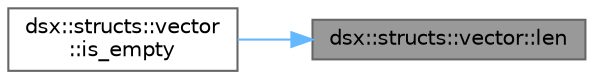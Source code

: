 digraph "dsx::structs::vector::len"
{
 // LATEX_PDF_SIZE
  bgcolor="transparent";
  edge [fontname=Helvetica,fontsize=10,labelfontname=Helvetica,labelfontsize=10];
  node [fontname=Helvetica,fontsize=10,shape=box,height=0.2,width=0.4];
  rankdir="RL";
  Node1 [label="dsx::structs::vector::len",height=0.2,width=0.4,color="gray40", fillcolor="grey60", style="filled", fontcolor="black",tooltip="Get the current number of elements in the vector."];
  Node1 -> Node2 [dir="back",color="steelblue1",style="solid"];
  Node2 [label="dsx::structs::vector\l::is_empty",height=0.2,width=0.4,color="grey40", fillcolor="white", style="filled",URL="$classdsx_1_1structs_1_1vector.html#aad4938078b70fcc2192bbc5850b1d24d",tooltip="Check if the vector is empty."];
}
